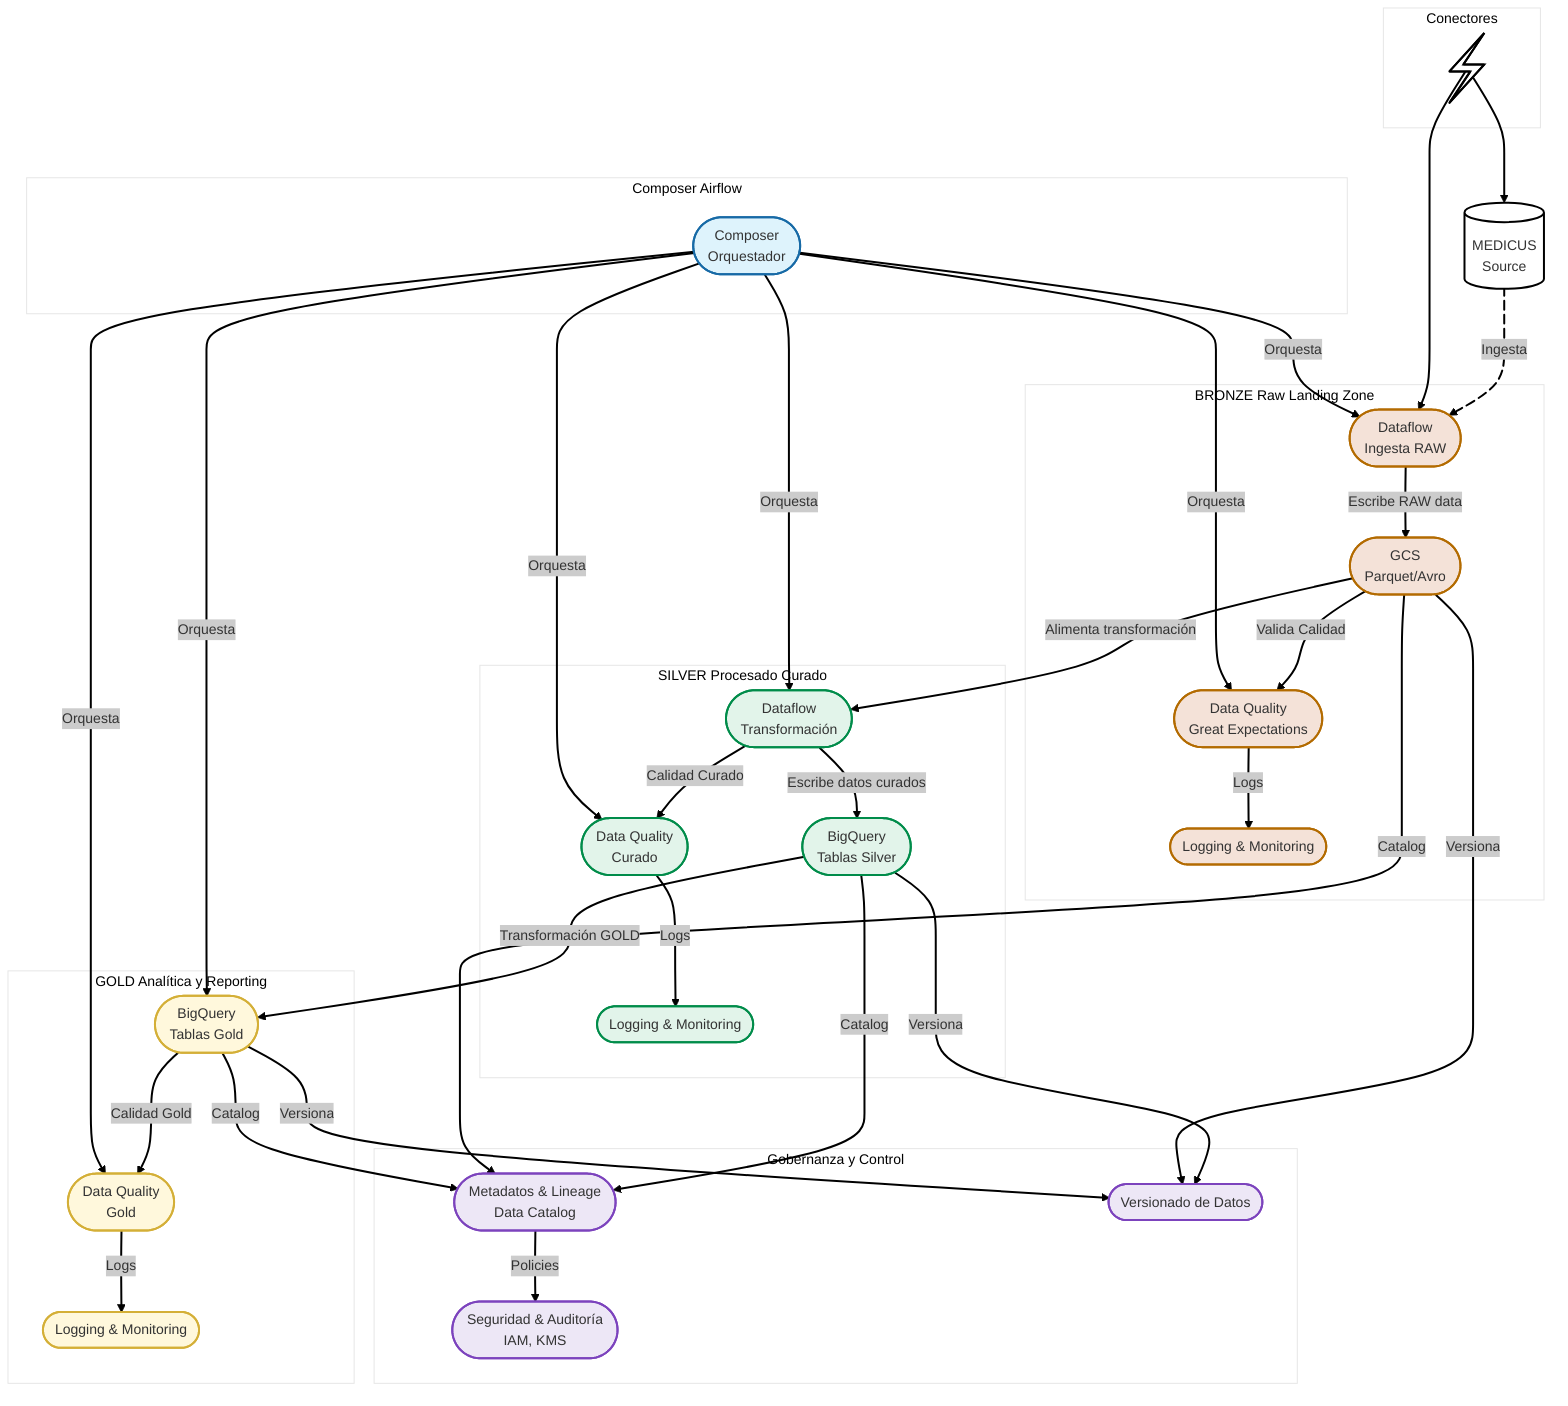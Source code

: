 ---
config:
  layout: fixed
  theme: neo
---
flowchart TD
 subgraph ORCHESTRATION["Composer Airflow"]
        O1(["Composer<br>Orquestador"])
  end
 subgraph BRONZE["BRONZE Raw Landing Zone"]
        B1(["Dataflow<br>Ingesta RAW"])
        B2(["GCS<br>Parquet/Avro"])
        QA1(["Data Quality<br>Great Expectations"])
        LOG1(["Logging & Monitoring"])
  end
 subgraph SILVER["SILVER Procesado Curado"]
        S1(["Dataflow<br>Transformación"])
        S2(["BigQuery<br>Tablas Silver"])
        QA2(["Data Quality<br>Curado"])
        LOG2(["Logging & Monitoring"])
  end
 subgraph GOLD["GOLD Analítica y Reporting"]
        G1(["BigQuery<br>Tablas Gold"])
        QA3(["Data Quality<br>Gold"])
        LOG3(["Logging & Monitoring"])
  end
 subgraph CONTROL["Gobernanza y Control"]
        MET(["Metadatos &amp; Lineage<br>Data Catalog"])
        SEC(["Seguridad &amp; Auditoría<br>IAM, KMS"])
        VER(["Versionado de Datos"])
  end
 subgraph s1["Conectores"]
        n2["Communication Link"]
  end
    O1 -- Orquesta --> B1 & S1 & QA1 & QA2 & G1 & QA3
    B1 -- Escribe RAW data --> B2
    B2 -- Valida Calidad --> QA1
    QA1 -- Logs --> LOG1
    B2 -- Alimenta transformación --> S1
    S1 -- Escribe datos curados --> S2
    S1 -- Calidad Curado --> QA2
    QA2 -- Logs --> LOG2
    S2 -- Transformación GOLD --> G1
    G1 -- Calidad Gold --> QA3
    QA3 -- Logs --> LOG3
    B2 -- Catalog --> MET
    S2 -- Catalog --> MET
    G1 -- Catalog --> MET
    MET -- Policies --> SEC
    B2 -- Versiona --> VER
    S2 -- Versiona --> VER
    G1 -- Versiona --> VER
    n2 --> n1["MEDICUS<br>Source"] & B1
    n1 L_n1_B1_0@-- Ingesta --> B1
    n2@{ shape: com-link}
    n1@{ shape: db}
     O1:::orchestration
     B1:::bronze
     B2:::bronze
     QA1:::bronze
     LOG1:::bronze
     S1:::silver
     S2:::silver
     QA2:::silver
     LOG2:::silver
     G1:::gold
     QA3:::gold
     LOG3:::gold
     MET:::control
     SEC:::control
     VER:::control
    classDef silver fill:#e2f4ea,stroke:#008c4a,stroke-width:2px
    classDef gold fill:#fff8dc,stroke:#d4af37,stroke-width:2px
    classDef control fill:#ede7f6,stroke:#7c43bd,stroke-width:2px
    classDef bronze fill:#f4e2d8, stroke:#b36b00, stroke-width:2px
    classDef orchestration fill:#def3fc, stroke:#176aa6, stroke-width:2px
    classDef Conectores fill:#C8E6C9, color:#000000, stroke-width:2px, stroke-dasharray: 2, stroke:#000000
    L_n1_B1_0@{ animation: slow }